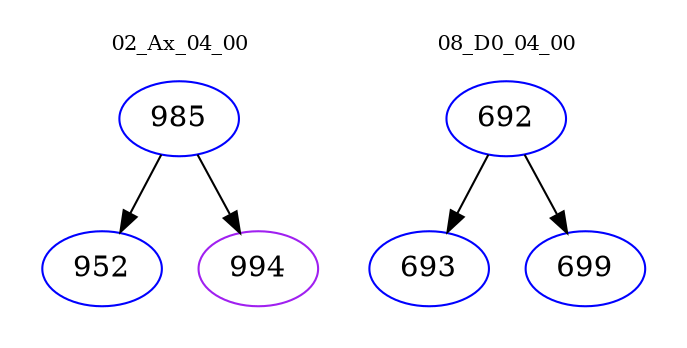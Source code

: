 digraph{
subgraph cluster_0 {
color = white
label = "02_Ax_04_00";
fontsize=10;
T0_985 [label="985", color="blue"]
T0_985 -> T0_952 [color="black"]
T0_952 [label="952", color="blue"]
T0_985 -> T0_994 [color="black"]
T0_994 [label="994", color="purple"]
}
subgraph cluster_1 {
color = white
label = "08_D0_04_00";
fontsize=10;
T1_692 [label="692", color="blue"]
T1_692 -> T1_693 [color="black"]
T1_693 [label="693", color="blue"]
T1_692 -> T1_699 [color="black"]
T1_699 [label="699", color="blue"]
}
}
